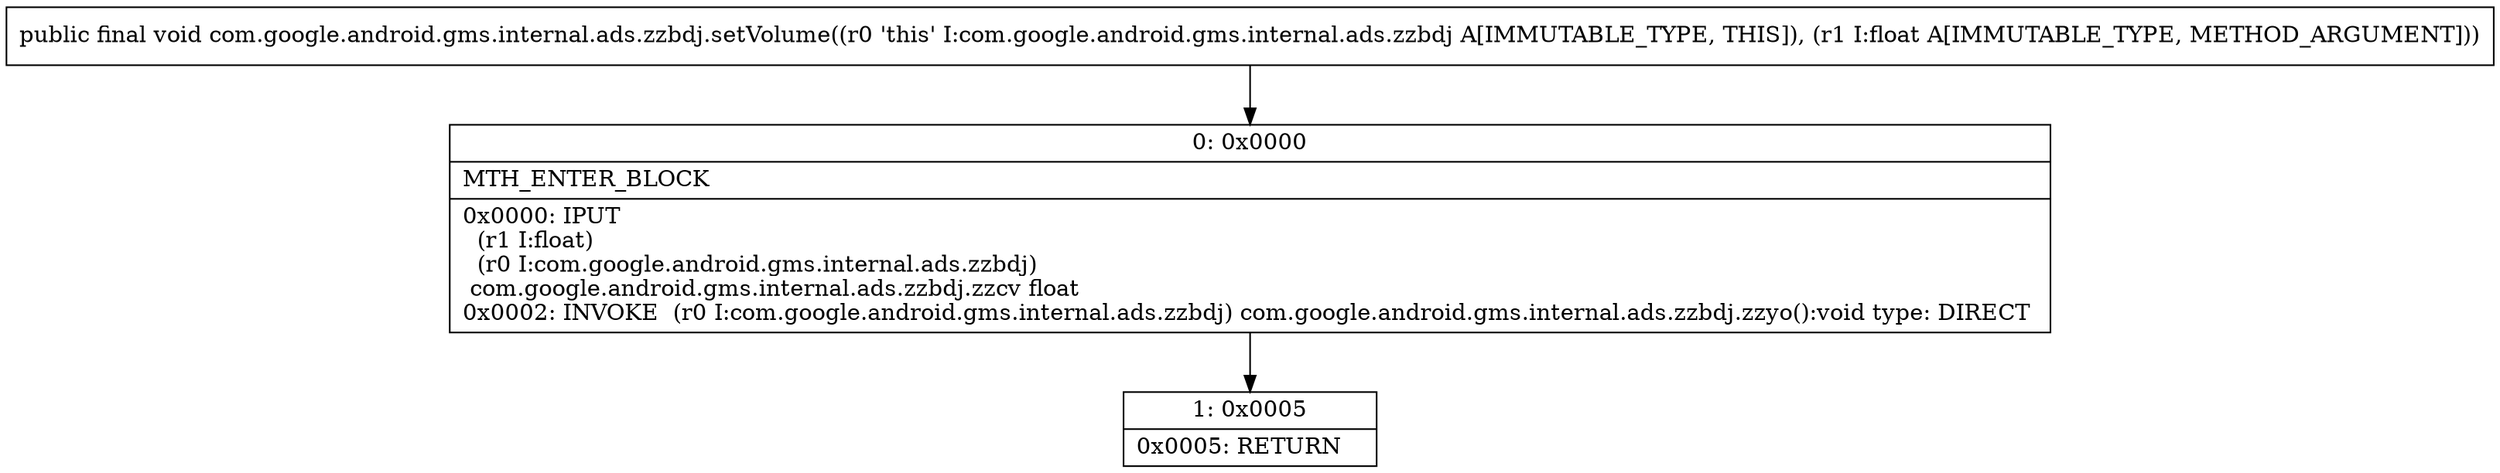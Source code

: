 digraph "CFG forcom.google.android.gms.internal.ads.zzbdj.setVolume(F)V" {
Node_0 [shape=record,label="{0\:\ 0x0000|MTH_ENTER_BLOCK\l|0x0000: IPUT  \l  (r1 I:float)\l  (r0 I:com.google.android.gms.internal.ads.zzbdj)\l com.google.android.gms.internal.ads.zzbdj.zzcv float \l0x0002: INVOKE  (r0 I:com.google.android.gms.internal.ads.zzbdj) com.google.android.gms.internal.ads.zzbdj.zzyo():void type: DIRECT \l}"];
Node_1 [shape=record,label="{1\:\ 0x0005|0x0005: RETURN   \l}"];
MethodNode[shape=record,label="{public final void com.google.android.gms.internal.ads.zzbdj.setVolume((r0 'this' I:com.google.android.gms.internal.ads.zzbdj A[IMMUTABLE_TYPE, THIS]), (r1 I:float A[IMMUTABLE_TYPE, METHOD_ARGUMENT])) }"];
MethodNode -> Node_0;
Node_0 -> Node_1;
}

